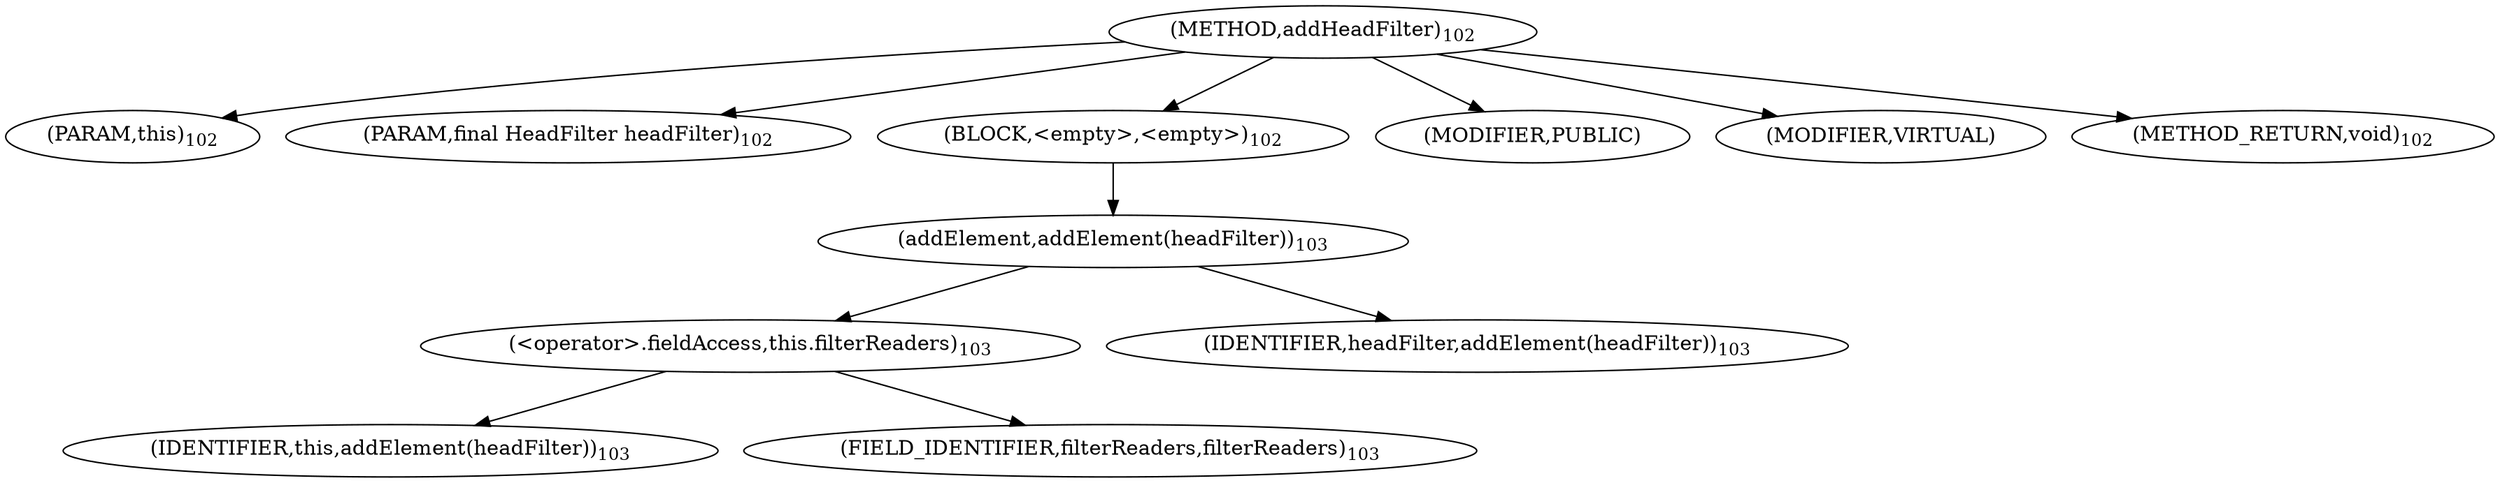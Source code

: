 digraph "addHeadFilter" {  
"81" [label = <(METHOD,addHeadFilter)<SUB>102</SUB>> ]
"82" [label = <(PARAM,this)<SUB>102</SUB>> ]
"83" [label = <(PARAM,final HeadFilter headFilter)<SUB>102</SUB>> ]
"84" [label = <(BLOCK,&lt;empty&gt;,&lt;empty&gt;)<SUB>102</SUB>> ]
"85" [label = <(addElement,addElement(headFilter))<SUB>103</SUB>> ]
"86" [label = <(&lt;operator&gt;.fieldAccess,this.filterReaders)<SUB>103</SUB>> ]
"87" [label = <(IDENTIFIER,this,addElement(headFilter))<SUB>103</SUB>> ]
"88" [label = <(FIELD_IDENTIFIER,filterReaders,filterReaders)<SUB>103</SUB>> ]
"89" [label = <(IDENTIFIER,headFilter,addElement(headFilter))<SUB>103</SUB>> ]
"90" [label = <(MODIFIER,PUBLIC)> ]
"91" [label = <(MODIFIER,VIRTUAL)> ]
"92" [label = <(METHOD_RETURN,void)<SUB>102</SUB>> ]
  "81" -> "82" 
  "81" -> "83" 
  "81" -> "84" 
  "81" -> "90" 
  "81" -> "91" 
  "81" -> "92" 
  "84" -> "85" 
  "85" -> "86" 
  "85" -> "89" 
  "86" -> "87" 
  "86" -> "88" 
}
